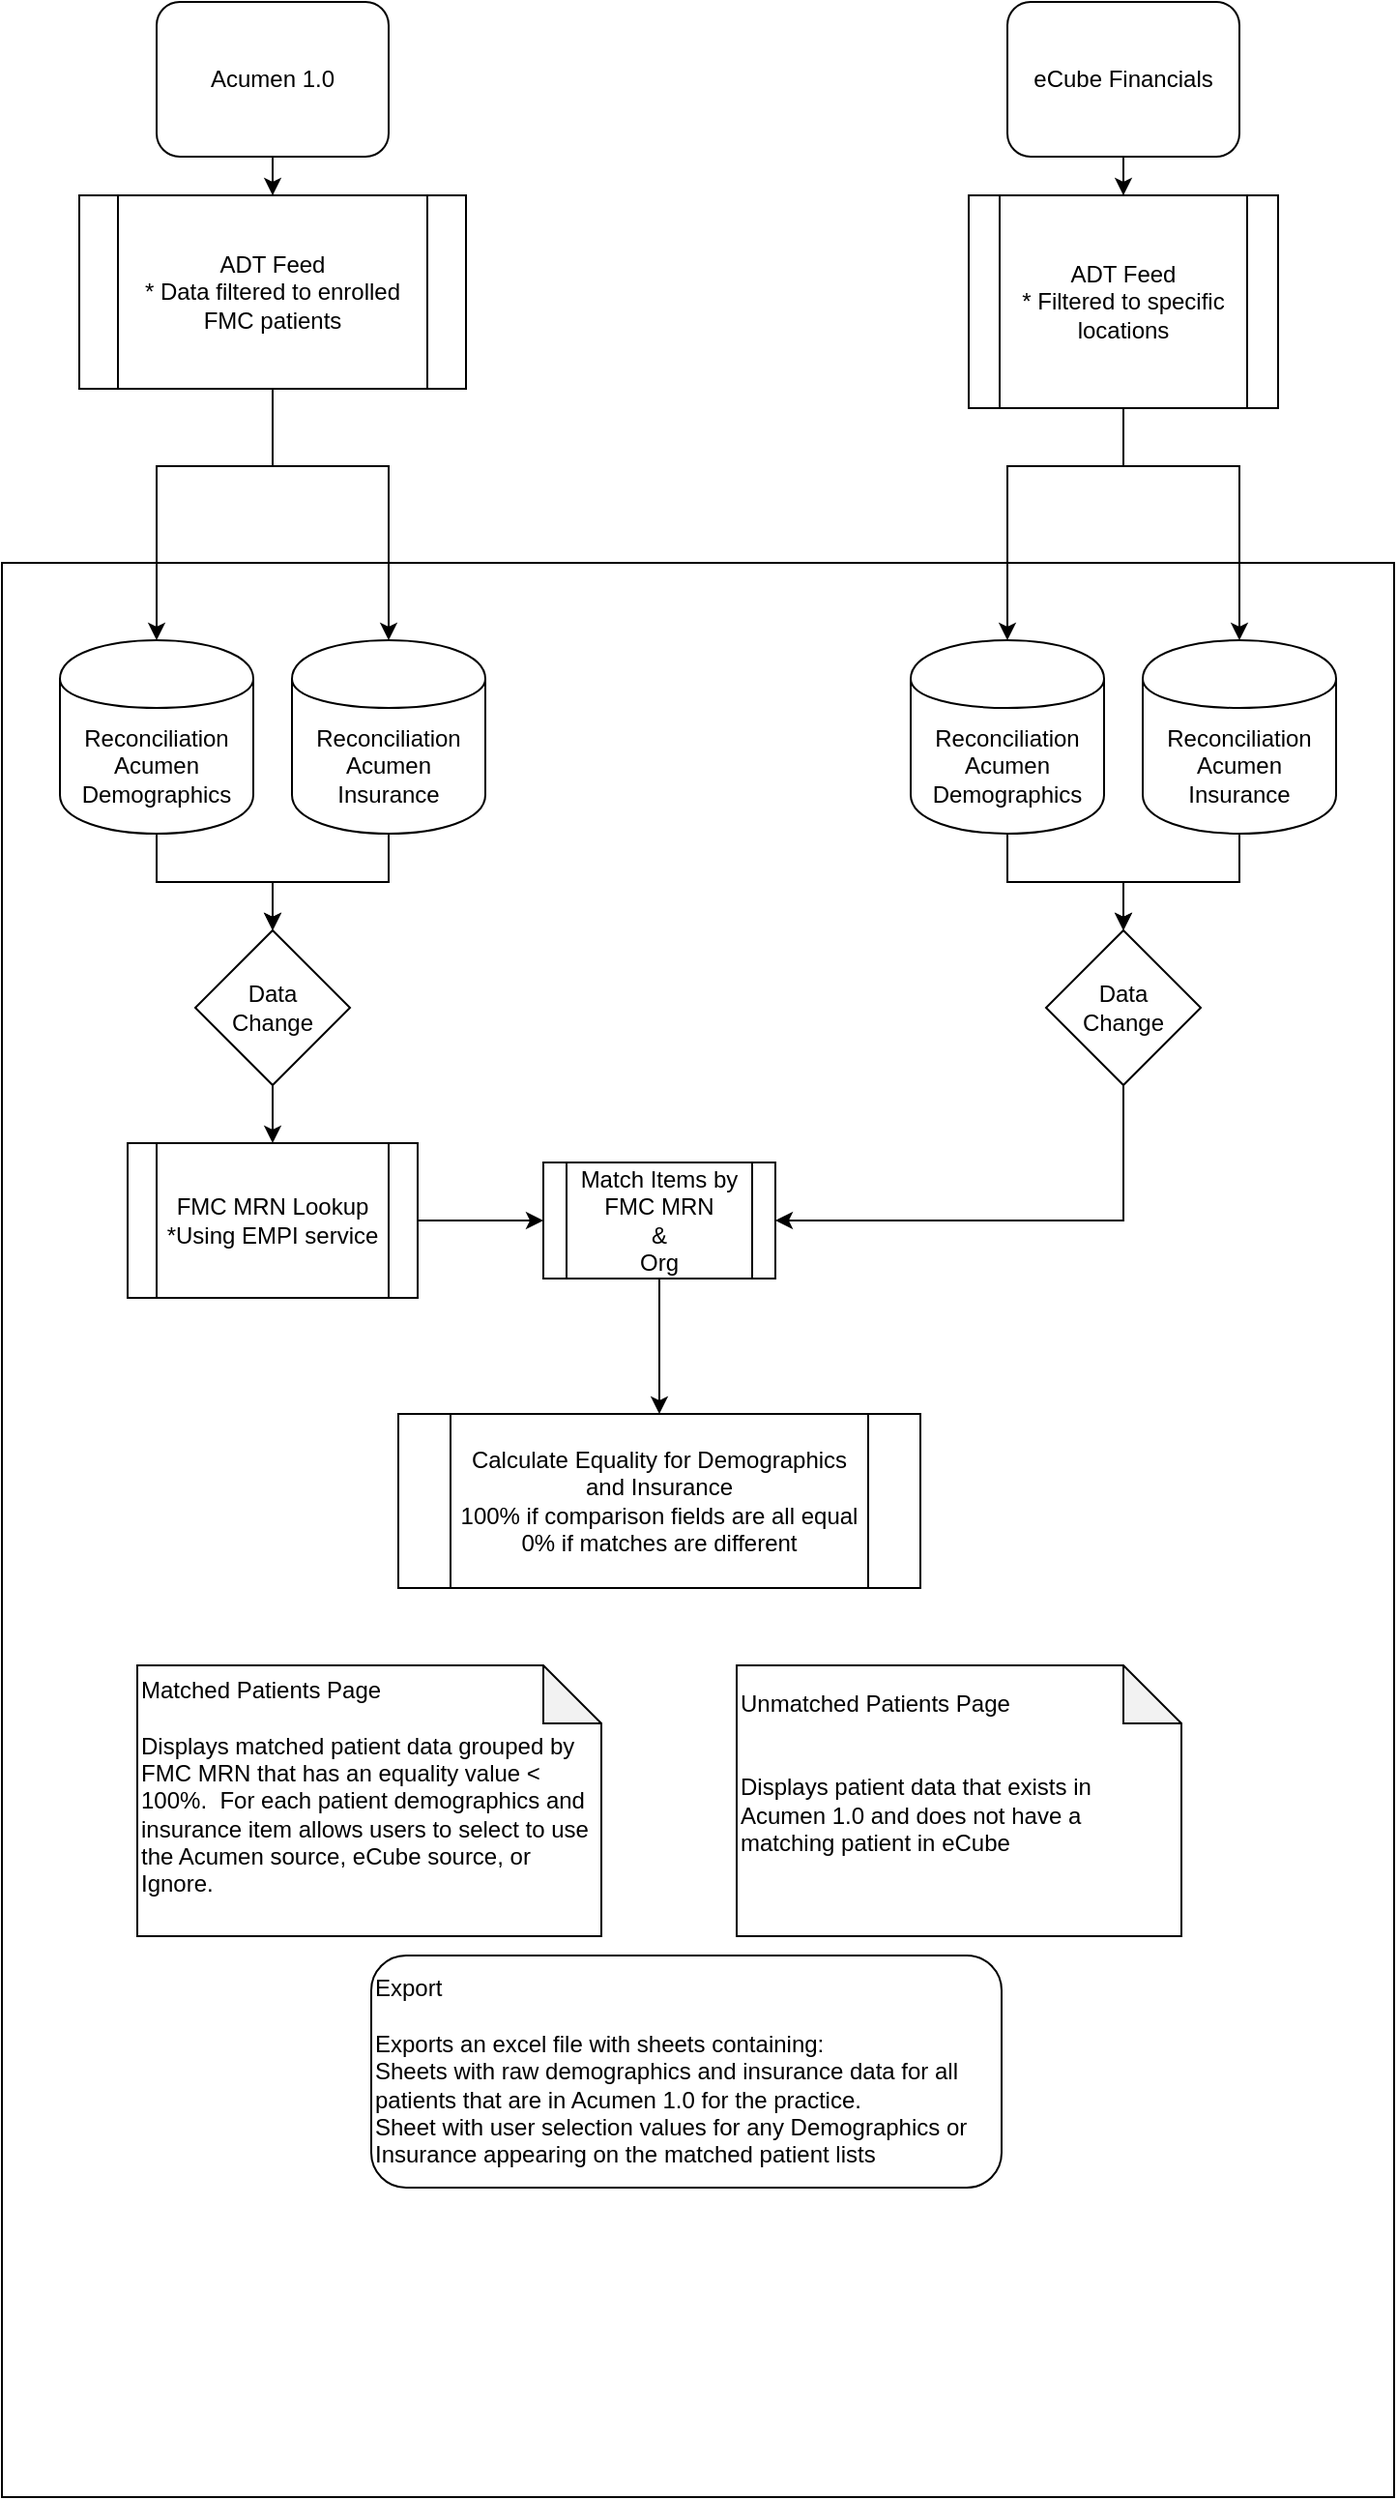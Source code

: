 <mxfile version="12.9.6" type="github" pages="2">
  <diagram id="C5RBs43oDa-KdzZeNtuy" name="Current">
    <mxGraphModel dx="1422" dy="762" grid="1" gridSize="10" guides="1" tooltips="1" connect="1" arrows="1" fold="1" page="1" pageScale="1" pageWidth="827" pageHeight="1169" math="0" shadow="0">
      <root>
        <mxCell id="WIyWlLk6GJQsqaUBKTNV-0" />
        <mxCell id="WIyWlLk6GJQsqaUBKTNV-1" parent="WIyWlLk6GJQsqaUBKTNV-0" />
        <mxCell id="gH591KJr8P-zEo98pc6K-5" value="" style="edgeStyle=orthogonalEdgeStyle;rounded=0;orthogonalLoop=1;jettySize=auto;html=1;" parent="WIyWlLk6GJQsqaUBKTNV-1" source="WIyWlLk6GJQsqaUBKTNV-3" target="gH591KJr8P-zEo98pc6K-2" edge="1">
          <mxGeometry relative="1" as="geometry" />
        </mxCell>
        <mxCell id="WIyWlLk6GJQsqaUBKTNV-3" value="Acumen 1.0" style="rounded=1;whiteSpace=wrap;html=1;fontSize=12;glass=0;strokeWidth=1;shadow=0;" parent="WIyWlLk6GJQsqaUBKTNV-1" vertex="1">
          <mxGeometry x="140" y="80" width="120" height="80" as="geometry" />
        </mxCell>
        <mxCell id="gH591KJr8P-zEo98pc6K-4" value="" style="edgeStyle=orthogonalEdgeStyle;rounded=0;orthogonalLoop=1;jettySize=auto;html=1;" parent="WIyWlLk6GJQsqaUBKTNV-1" source="gH591KJr8P-zEo98pc6K-0" target="gH591KJr8P-zEo98pc6K-1" edge="1">
          <mxGeometry relative="1" as="geometry" />
        </mxCell>
        <mxCell id="gH591KJr8P-zEo98pc6K-0" value="eCube Financials" style="rounded=1;whiteSpace=wrap;html=1;fontSize=12;glass=0;strokeWidth=1;shadow=0;" parent="WIyWlLk6GJQsqaUBKTNV-1" vertex="1">
          <mxGeometry x="580" y="80" width="120" height="80" as="geometry" />
        </mxCell>
        <mxCell id="gH591KJr8P-zEo98pc6K-1" value="ADT Feed&lt;br&gt;* Filtered to specific locations" style="shape=process;whiteSpace=wrap;html=1;backgroundOutline=1;" parent="WIyWlLk6GJQsqaUBKTNV-1" vertex="1">
          <mxGeometry x="560" y="180" width="160" height="110" as="geometry" />
        </mxCell>
        <mxCell id="gH591KJr8P-zEo98pc6K-2" value="ADT Feed&lt;br&gt;* Data filtered to enrolled FMC patients" style="shape=process;whiteSpace=wrap;html=1;backgroundOutline=1;" parent="WIyWlLk6GJQsqaUBKTNV-1" vertex="1">
          <mxGeometry x="100" y="180" width="200" height="100" as="geometry" />
        </mxCell>
        <mxCell id="gH591KJr8P-zEo98pc6K-3" value="" style="rounded=0;whiteSpace=wrap;html=1;" parent="WIyWlLk6GJQsqaUBKTNV-1" vertex="1">
          <mxGeometry x="60" y="370" width="720" height="1000" as="geometry" />
        </mxCell>
        <mxCell id="krTiPob7hp98VSDmPUU5-15" value="" style="edgeStyle=orthogonalEdgeStyle;rounded=0;orthogonalLoop=1;jettySize=auto;html=1;" parent="WIyWlLk6GJQsqaUBKTNV-1" source="gH591KJr8P-zEo98pc6K-6" target="krTiPob7hp98VSDmPUU5-9" edge="1">
          <mxGeometry relative="1" as="geometry">
            <mxPoint x="140" y="585" as="targetPoint" />
          </mxGeometry>
        </mxCell>
        <mxCell id="gH591KJr8P-zEo98pc6K-6" value="Reconciliation&lt;br&gt;Acumen&lt;br&gt;Demographics" style="shape=cylinder;whiteSpace=wrap;html=1;boundedLbl=1;backgroundOutline=1;" parent="WIyWlLk6GJQsqaUBKTNV-1" vertex="1">
          <mxGeometry x="90" y="410" width="100" height="100" as="geometry" />
        </mxCell>
        <mxCell id="gH591KJr8P-zEo98pc6K-8" value="" style="edgeStyle=orthogonalEdgeStyle;rounded=0;orthogonalLoop=1;jettySize=auto;html=1;entryX=0.5;entryY=0;entryDx=0;entryDy=0;" parent="WIyWlLk6GJQsqaUBKTNV-1" source="gH591KJr8P-zEo98pc6K-2" target="gH591KJr8P-zEo98pc6K-6" edge="1">
          <mxGeometry relative="1" as="geometry">
            <mxPoint x="200" y="340" as="targetPoint" />
            <Array as="points">
              <mxPoint x="200" y="320" />
              <mxPoint x="140" y="320" />
            </Array>
          </mxGeometry>
        </mxCell>
        <mxCell id="krTiPob7hp98VSDmPUU5-0" value="Reconciliation&lt;br&gt;Acumen&lt;br&gt;Insurance" style="shape=cylinder;whiteSpace=wrap;html=1;boundedLbl=1;backgroundOutline=1;" parent="WIyWlLk6GJQsqaUBKTNV-1" vertex="1">
          <mxGeometry x="210" y="410" width="100" height="100" as="geometry" />
        </mxCell>
        <mxCell id="krTiPob7hp98VSDmPUU5-3" value="" style="edgeStyle=orthogonalEdgeStyle;rounded=0;orthogonalLoop=1;jettySize=auto;html=1;" parent="WIyWlLk6GJQsqaUBKTNV-1" source="gH591KJr8P-zEo98pc6K-2" target="krTiPob7hp98VSDmPUU5-0" edge="1">
          <mxGeometry relative="1" as="geometry">
            <mxPoint x="340" y="230" as="targetPoint" />
            <Array as="points">
              <mxPoint x="200" y="320" />
              <mxPoint x="260" y="320" />
            </Array>
          </mxGeometry>
        </mxCell>
        <mxCell id="krTiPob7hp98VSDmPUU5-23" value="" style="edgeStyle=orthogonalEdgeStyle;rounded=0;orthogonalLoop=1;jettySize=auto;html=1;" parent="WIyWlLk6GJQsqaUBKTNV-1" source="krTiPob7hp98VSDmPUU5-4" target="krTiPob7hp98VSDmPUU5-11" edge="1">
          <mxGeometry relative="1" as="geometry">
            <mxPoint x="580" y="590" as="targetPoint" />
          </mxGeometry>
        </mxCell>
        <mxCell id="krTiPob7hp98VSDmPUU5-4" value="Reconciliation&lt;br&gt;Acumen&lt;br&gt;Demographics" style="shape=cylinder;whiteSpace=wrap;html=1;boundedLbl=1;backgroundOutline=1;" parent="WIyWlLk6GJQsqaUBKTNV-1" vertex="1">
          <mxGeometry x="530" y="410" width="100" height="100" as="geometry" />
        </mxCell>
        <mxCell id="krTiPob7hp98VSDmPUU5-21" value="" style="edgeStyle=orthogonalEdgeStyle;rounded=0;orthogonalLoop=1;jettySize=auto;html=1;" parent="WIyWlLk6GJQsqaUBKTNV-1" source="krTiPob7hp98VSDmPUU5-5" target="krTiPob7hp98VSDmPUU5-11" edge="1">
          <mxGeometry relative="1" as="geometry">
            <mxPoint x="700" y="590" as="targetPoint" />
          </mxGeometry>
        </mxCell>
        <mxCell id="krTiPob7hp98VSDmPUU5-5" value="Reconciliation&lt;br&gt;Acumen&lt;br&gt;Insurance" style="shape=cylinder;whiteSpace=wrap;html=1;boundedLbl=1;backgroundOutline=1;" parent="WIyWlLk6GJQsqaUBKTNV-1" vertex="1">
          <mxGeometry x="650" y="410" width="100" height="100" as="geometry" />
        </mxCell>
        <mxCell id="krTiPob7hp98VSDmPUU5-7" value="" style="edgeStyle=orthogonalEdgeStyle;rounded=0;orthogonalLoop=1;jettySize=auto;html=1;entryX=0.5;entryY=0;entryDx=0;entryDy=0;" parent="WIyWlLk6GJQsqaUBKTNV-1" source="gH591KJr8P-zEo98pc6K-1" target="krTiPob7hp98VSDmPUU5-5" edge="1">
          <mxGeometry relative="1" as="geometry">
            <mxPoint x="640" y="340" as="targetPoint" />
            <Array as="points">
              <mxPoint x="640" y="320" />
              <mxPoint x="700" y="320" />
            </Array>
          </mxGeometry>
        </mxCell>
        <mxCell id="krTiPob7hp98VSDmPUU5-8" value="" style="edgeStyle=orthogonalEdgeStyle;rounded=0;orthogonalLoop=1;jettySize=auto;html=1;entryX=0.5;entryY=0;entryDx=0;entryDy=0;exitX=0.5;exitY=1;exitDx=0;exitDy=0;" parent="WIyWlLk6GJQsqaUBKTNV-1" source="gH591KJr8P-zEo98pc6K-1" target="krTiPob7hp98VSDmPUU5-4" edge="1">
          <mxGeometry relative="1" as="geometry">
            <mxPoint x="650" y="270" as="sourcePoint" />
            <mxPoint x="700" y="420" as="targetPoint" />
            <Array as="points">
              <mxPoint x="640" y="320" />
              <mxPoint x="580" y="320" />
            </Array>
          </mxGeometry>
        </mxCell>
        <mxCell id="krTiPob7hp98VSDmPUU5-26" value="" style="edgeStyle=orthogonalEdgeStyle;rounded=0;orthogonalLoop=1;jettySize=auto;html=1;exitX=0.5;exitY=1;exitDx=0;exitDy=0;" parent="WIyWlLk6GJQsqaUBKTNV-1" source="krTiPob7hp98VSDmPUU5-9" target="krTiPob7hp98VSDmPUU5-17" edge="1">
          <mxGeometry relative="1" as="geometry">
            <mxPoint x="200" y="650" as="sourcePoint" />
          </mxGeometry>
        </mxCell>
        <mxCell id="krTiPob7hp98VSDmPUU5-9" value="Data&lt;br&gt;Change" style="rhombus;whiteSpace=wrap;html=1;" parent="WIyWlLk6GJQsqaUBKTNV-1" vertex="1">
          <mxGeometry x="160" y="560" width="80" height="80" as="geometry" />
        </mxCell>
        <mxCell id="krTiPob7hp98VSDmPUU5-25" value="" style="edgeStyle=orthogonalEdgeStyle;rounded=0;orthogonalLoop=1;jettySize=auto;html=1;entryX=1;entryY=0.5;entryDx=0;entryDy=0;exitX=0.5;exitY=1;exitDx=0;exitDy=0;" parent="WIyWlLk6GJQsqaUBKTNV-1" source="krTiPob7hp98VSDmPUU5-11" target="krTiPob7hp98VSDmPUU5-16" edge="1">
          <mxGeometry relative="1" as="geometry">
            <mxPoint x="640" y="730" as="targetPoint" />
            <Array as="points">
              <mxPoint x="640" y="710" />
            </Array>
            <mxPoint x="640" y="650" as="sourcePoint" />
          </mxGeometry>
        </mxCell>
        <mxCell id="krTiPob7hp98VSDmPUU5-11" value="Data&lt;br&gt;Change" style="rhombus;whiteSpace=wrap;html=1;" parent="WIyWlLk6GJQsqaUBKTNV-1" vertex="1">
          <mxGeometry x="600" y="560" width="80" height="80" as="geometry" />
        </mxCell>
        <mxCell id="fJmqL8O2HsT3Kp6ueDjJ-0" value="" style="edgeStyle=orthogonalEdgeStyle;rounded=0;orthogonalLoop=1;jettySize=auto;html=1;" parent="WIyWlLk6GJQsqaUBKTNV-1" source="krTiPob7hp98VSDmPUU5-16" target="krTiPob7hp98VSDmPUU5-28" edge="1">
          <mxGeometry relative="1" as="geometry" />
        </mxCell>
        <mxCell id="krTiPob7hp98VSDmPUU5-16" value="Match Items by FMC MRN&lt;br&gt;&amp;amp;&lt;br&gt;Org" style="shape=process;whiteSpace=wrap;html=1;backgroundOutline=1;" parent="WIyWlLk6GJQsqaUBKTNV-1" vertex="1">
          <mxGeometry x="340" y="680" width="120" height="60" as="geometry" />
        </mxCell>
        <mxCell id="krTiPob7hp98VSDmPUU5-27" value="" style="edgeStyle=orthogonalEdgeStyle;rounded=0;orthogonalLoop=1;jettySize=auto;html=1;" parent="WIyWlLk6GJQsqaUBKTNV-1" source="krTiPob7hp98VSDmPUU5-17" target="krTiPob7hp98VSDmPUU5-16" edge="1">
          <mxGeometry relative="1" as="geometry" />
        </mxCell>
        <mxCell id="krTiPob7hp98VSDmPUU5-17" value="FMC MRN Lookup&lt;br&gt;*Using EMPI service&lt;br&gt;" style="shape=process;whiteSpace=wrap;html=1;backgroundOutline=1;" parent="WIyWlLk6GJQsqaUBKTNV-1" vertex="1">
          <mxGeometry x="125" y="670" width="150" height="80" as="geometry" />
        </mxCell>
        <mxCell id="krTiPob7hp98VSDmPUU5-19" value="" style="edgeStyle=orthogonalEdgeStyle;rounded=0;orthogonalLoop=1;jettySize=auto;html=1;exitX=0.5;exitY=1;exitDx=0;exitDy=0;entryX=0.5;entryY=0;entryDx=0;entryDy=0;" parent="WIyWlLk6GJQsqaUBKTNV-1" source="krTiPob7hp98VSDmPUU5-0" target="krTiPob7hp98VSDmPUU5-9" edge="1">
          <mxGeometry relative="1" as="geometry">
            <mxPoint x="150" y="520" as="sourcePoint" />
            <mxPoint x="210" y="570" as="targetPoint" />
          </mxGeometry>
        </mxCell>
        <mxCell id="krTiPob7hp98VSDmPUU5-28" value="Calculate Equality for Demographics and Insurance&lt;br&gt;100% if comparison fields are all equal&lt;br&gt;0% if matches are different" style="shape=process;whiteSpace=wrap;html=1;backgroundOutline=1;" parent="WIyWlLk6GJQsqaUBKTNV-1" vertex="1">
          <mxGeometry x="265" y="810" width="270" height="90" as="geometry" />
        </mxCell>
        <mxCell id="fJmqL8O2HsT3Kp6ueDjJ-18" value="&lt;div&gt;&lt;span&gt;Matched Patients Page&lt;/span&gt;&lt;/div&gt;&lt;div&gt;&lt;span&gt;&lt;br&gt;&lt;/span&gt;&lt;/div&gt;&lt;div&gt;&lt;span&gt;Displays matched patient data grouped by FMC MRN that has an equality value &amp;lt; 100%.&amp;nbsp; For each patient demographics and insurance item allows users to select to use the Acumen source, eCube source, or Ignore.&lt;br&gt;&lt;br&gt;&lt;/span&gt;&lt;/div&gt;" style="shape=note;whiteSpace=wrap;html=1;backgroundOutline=1;darkOpacity=0.05;align=left;" parent="WIyWlLk6GJQsqaUBKTNV-1" vertex="1">
          <mxGeometry x="130" y="940" width="240" height="140" as="geometry" />
        </mxCell>
        <mxCell id="LChZrOZhlxOUSHPAm20b-0" value="&lt;div&gt;&lt;span&gt;Unmatched Patients Page&lt;/span&gt;&lt;/div&gt;&lt;div&gt;&lt;span&gt;&lt;br&gt;&lt;/span&gt;&lt;/div&gt;&lt;div&gt;&lt;span&gt;&lt;br&gt;&lt;/span&gt;&lt;/div&gt;&lt;div&gt;&lt;span&gt;Displays patient data that exists in Acumen 1.0 and does not have a matching patient in eCube&lt;br&gt;&lt;br&gt;&lt;br&gt;&lt;/span&gt;&lt;/div&gt;" style="shape=note;whiteSpace=wrap;html=1;backgroundOutline=1;darkOpacity=0.05;align=left;" vertex="1" parent="WIyWlLk6GJQsqaUBKTNV-1">
          <mxGeometry x="440" y="940" width="230" height="140" as="geometry" />
        </mxCell>
        <mxCell id="LChZrOZhlxOUSHPAm20b-3" value="Export&lt;br&gt;&lt;br&gt;Exports an excel file with sheets containing:&lt;br&gt;Sheets with raw demographics and insurance data for all patients that are in Acumen 1.0 for the practice.&amp;nbsp;&lt;br&gt;Sheet with user selection values for any Demographics or Insurance appearing on the matched patient lists" style="rounded=1;whiteSpace=wrap;html=1;align=left;" vertex="1" parent="WIyWlLk6GJQsqaUBKTNV-1">
          <mxGeometry x="251" y="1090" width="326" height="120" as="geometry" />
        </mxCell>
      </root>
    </mxGraphModel>
  </diagram>
  <diagram id="K7Y4BaEY9e_AHTmbYyrO" name="Updated">
    <mxGraphModel dx="1422" dy="762" grid="1" gridSize="10" guides="1" tooltips="1" connect="1" arrows="1" fold="1" page="1" pageScale="1" pageWidth="850" pageHeight="1100" math="0" shadow="0">
      <root>
        <mxCell id="IiCpPdw-mejgP3JpmMAn-0" />
        <mxCell id="IiCpPdw-mejgP3JpmMAn-1" parent="IiCpPdw-mejgP3JpmMAn-0" />
      </root>
    </mxGraphModel>
  </diagram>
</mxfile>
